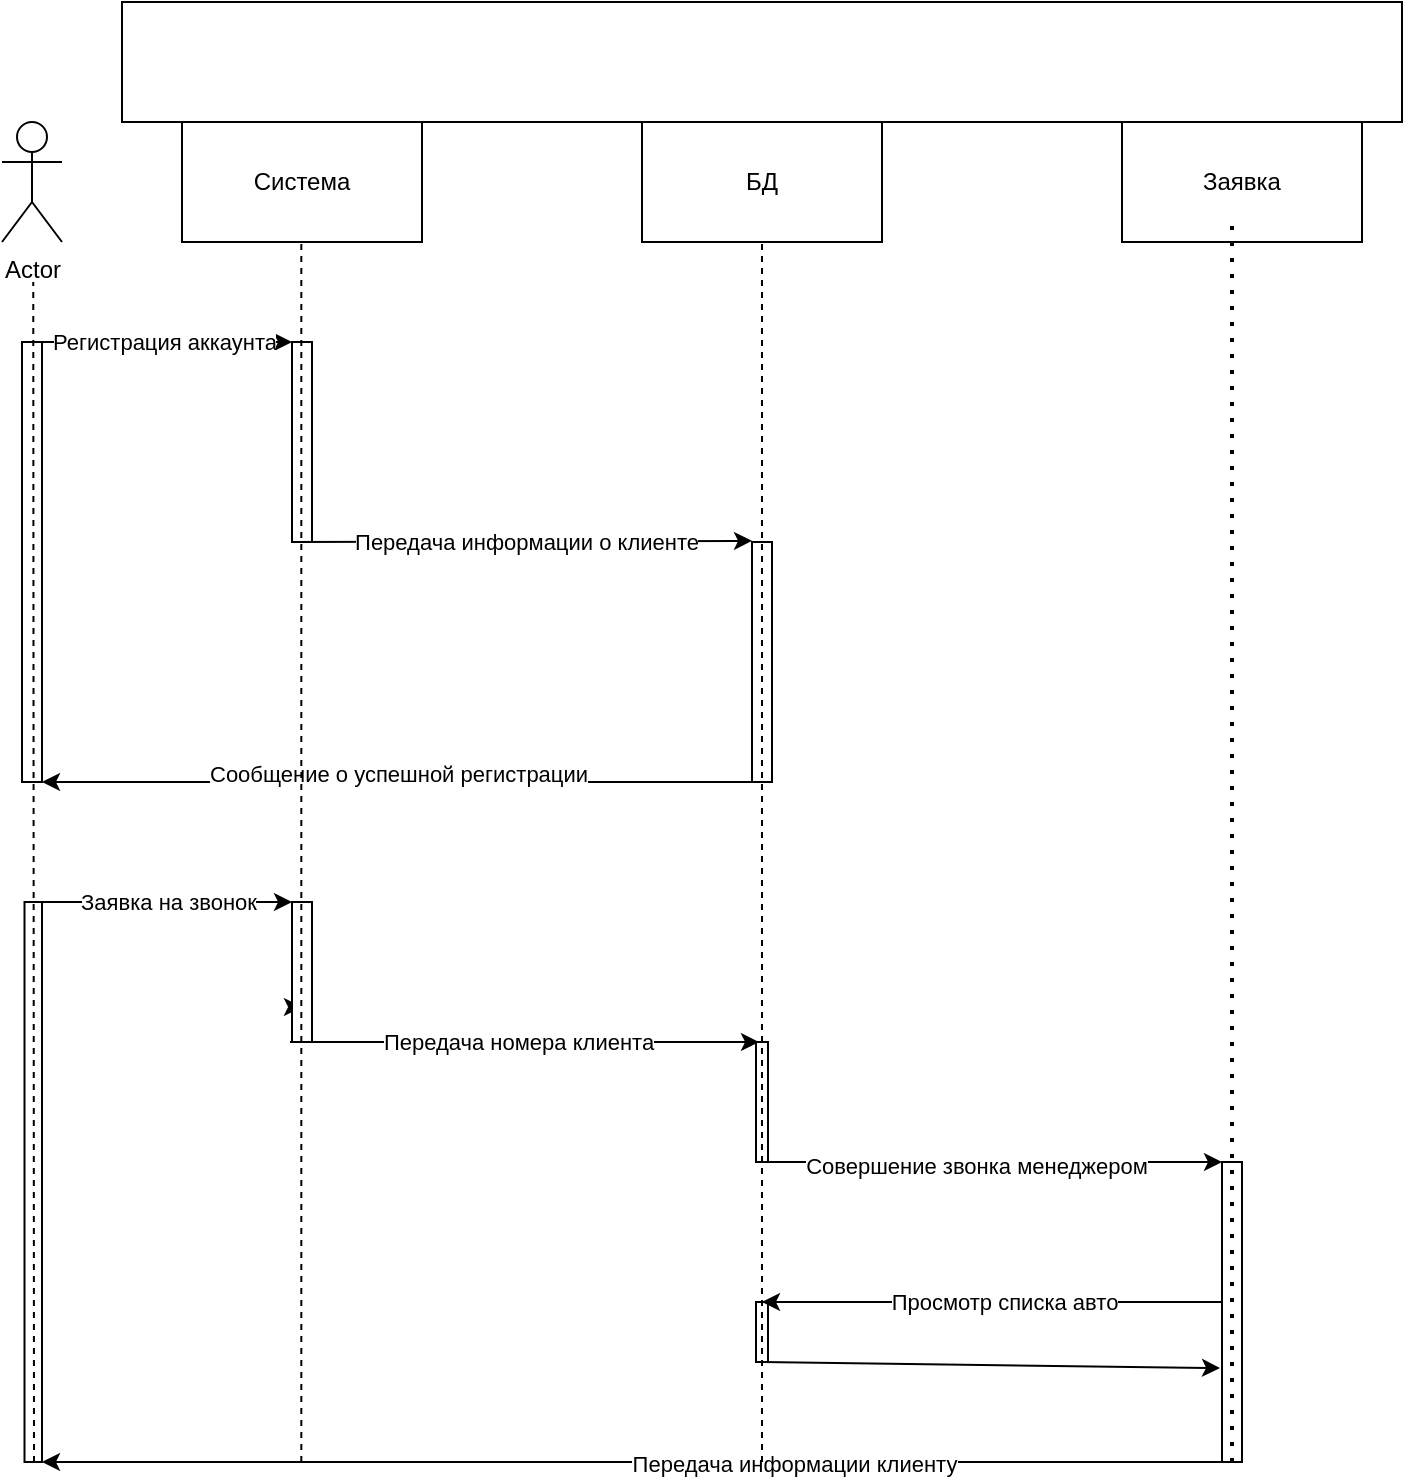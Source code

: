 <mxfile version="24.4.3" type="device">
  <diagram name="Страница — 1" id="QHOn-P8HXLBPO5xzApcb">
    <mxGraphModel dx="1155" dy="1828" grid="1" gridSize="10" guides="1" tooltips="1" connect="1" arrows="1" fold="1" page="1" pageScale="1" pageWidth="827" pageHeight="1169" math="0" shadow="0">
      <root>
        <mxCell id="0" />
        <mxCell id="1" parent="0" />
        <mxCell id="MOavhPdLPEPVDy6x7iFU-2" value="Actor" style="shape=umlActor;verticalLabelPosition=bottom;verticalAlign=top;html=1;outlineConnect=0;" vertex="1" parent="1">
          <mxGeometry x="60" y="20" width="30" height="60" as="geometry" />
        </mxCell>
        <mxCell id="MOavhPdLPEPVDy6x7iFU-3" value="" style="rounded=0;whiteSpace=wrap;html=1;" vertex="1" parent="1">
          <mxGeometry x="120" y="-40" width="640" height="60" as="geometry" />
        </mxCell>
        <mxCell id="MOavhPdLPEPVDy6x7iFU-4" value="Система" style="rounded=0;whiteSpace=wrap;html=1;" vertex="1" parent="1">
          <mxGeometry x="150" y="20" width="120" height="60" as="geometry" />
        </mxCell>
        <mxCell id="MOavhPdLPEPVDy6x7iFU-5" value="Заявка" style="rounded=0;whiteSpace=wrap;html=1;" vertex="1" parent="1">
          <mxGeometry x="620" y="20" width="120" height="60" as="geometry" />
        </mxCell>
        <mxCell id="MOavhPdLPEPVDy6x7iFU-6" value="БД" style="rounded=0;whiteSpace=wrap;html=1;" vertex="1" parent="1">
          <mxGeometry x="380" y="20" width="120" height="60" as="geometry" />
        </mxCell>
        <mxCell id="MOavhPdLPEPVDy6x7iFU-8" value="" style="rounded=0;whiteSpace=wrap;html=1;" vertex="1" parent="1">
          <mxGeometry x="71.25" y="410" width="8.75" height="280" as="geometry" />
        </mxCell>
        <mxCell id="MOavhPdLPEPVDy6x7iFU-38" style="edgeStyle=orthogonalEdgeStyle;rounded=0;orthogonalLoop=1;jettySize=auto;html=1;exitX=0;exitY=0.75;exitDx=0;exitDy=0;" edge="1" parent="1" source="MOavhPdLPEPVDy6x7iFU-9">
          <mxGeometry relative="1" as="geometry">
            <mxPoint x="210" y="463" as="targetPoint" />
          </mxGeometry>
        </mxCell>
        <mxCell id="MOavhPdLPEPVDy6x7iFU-9" value="" style="rounded=0;whiteSpace=wrap;html=1;" vertex="1" parent="1">
          <mxGeometry x="205" y="410" width="10" height="70" as="geometry" />
        </mxCell>
        <mxCell id="MOavhPdLPEPVDy6x7iFU-10" value="" style="endArrow=classic;html=1;rounded=0;entryX=0;entryY=0;entryDx=0;entryDy=0;endFill=1;" edge="1" parent="1" target="MOavhPdLPEPVDy6x7iFU-9">
          <mxGeometry width="50" height="50" relative="1" as="geometry">
            <mxPoint x="80" y="410" as="sourcePoint" />
            <mxPoint x="200" y="415" as="targetPoint" />
          </mxGeometry>
        </mxCell>
        <mxCell id="MOavhPdLPEPVDy6x7iFU-11" value="Заявка на звонок" style="edgeLabel;html=1;align=center;verticalAlign=middle;resizable=0;points=[];" vertex="1" connectable="0" parent="MOavhPdLPEPVDy6x7iFU-10">
          <mxGeometry x="0.067" y="1" relative="1" as="geometry">
            <mxPoint x="-4" y="1" as="offset" />
          </mxGeometry>
        </mxCell>
        <mxCell id="MOavhPdLPEPVDy6x7iFU-12" value="" style="endArrow=classic;html=1;rounded=0;entryX=0.25;entryY=0;entryDx=0;entryDy=0;endFill=1;" edge="1" parent="1" target="MOavhPdLPEPVDy6x7iFU-14">
          <mxGeometry width="50" height="50" relative="1" as="geometry">
            <mxPoint x="204" y="480" as="sourcePoint" />
            <mxPoint x="414" y="480" as="targetPoint" />
          </mxGeometry>
        </mxCell>
        <mxCell id="MOavhPdLPEPVDy6x7iFU-13" value="Передача номера клиента" style="edgeLabel;html=1;align=center;verticalAlign=middle;resizable=0;points=[];" vertex="1" connectable="0" parent="MOavhPdLPEPVDy6x7iFU-12">
          <mxGeometry x="-0.434" y="2" relative="1" as="geometry">
            <mxPoint x="47" y="2" as="offset" />
          </mxGeometry>
        </mxCell>
        <mxCell id="MOavhPdLPEPVDy6x7iFU-14" value="" style="rounded=0;whiteSpace=wrap;html=1;" vertex="1" parent="1">
          <mxGeometry x="437" y="480" width="6" height="60" as="geometry" />
        </mxCell>
        <mxCell id="MOavhPdLPEPVDy6x7iFU-16" value="" style="endArrow=classic;html=1;rounded=0;" edge="1" parent="1">
          <mxGeometry width="50" height="50" relative="1" as="geometry">
            <mxPoint x="440" y="540" as="sourcePoint" />
            <mxPoint x="670" y="540" as="targetPoint" />
          </mxGeometry>
        </mxCell>
        <mxCell id="MOavhPdLPEPVDy6x7iFU-18" value="Совершение звонка менеджером" style="edgeLabel;html=1;align=center;verticalAlign=middle;resizable=0;points=[];" vertex="1" connectable="0" parent="MOavhPdLPEPVDy6x7iFU-16">
          <mxGeometry x="-0.071" y="-2" relative="1" as="geometry">
            <mxPoint as="offset" />
          </mxGeometry>
        </mxCell>
        <mxCell id="MOavhPdLPEPVDy6x7iFU-17" value="" style="rounded=0;whiteSpace=wrap;html=1;" vertex="1" parent="1">
          <mxGeometry x="670" y="540" width="10" height="150" as="geometry" />
        </mxCell>
        <mxCell id="MOavhPdLPEPVDy6x7iFU-20" value="" style="rounded=0;whiteSpace=wrap;html=1;" vertex="1" parent="1">
          <mxGeometry x="437" y="610" width="6" height="30" as="geometry" />
        </mxCell>
        <mxCell id="MOavhPdLPEPVDy6x7iFU-21" value="" style="endArrow=classic;html=1;rounded=0;" edge="1" parent="1">
          <mxGeometry width="50" height="50" relative="1" as="geometry">
            <mxPoint x="670" y="610" as="sourcePoint" />
            <mxPoint x="440" y="610" as="targetPoint" />
          </mxGeometry>
        </mxCell>
        <mxCell id="MOavhPdLPEPVDy6x7iFU-22" value="Просмотр списка авто" style="edgeLabel;html=1;align=center;verticalAlign=middle;resizable=0;points=[];" vertex="1" connectable="0" parent="MOavhPdLPEPVDy6x7iFU-21">
          <mxGeometry x="0.255" y="-1" relative="1" as="geometry">
            <mxPoint x="35" y="1" as="offset" />
          </mxGeometry>
        </mxCell>
        <mxCell id="MOavhPdLPEPVDy6x7iFU-24" value="" style="endArrow=classic;html=1;rounded=0;entryX=1;entryY=1;entryDx=0;entryDy=0;" edge="1" parent="1" target="MOavhPdLPEPVDy6x7iFU-8">
          <mxGeometry width="50" height="50" relative="1" as="geometry">
            <mxPoint x="670" y="690" as="sourcePoint" />
            <mxPoint x="720" y="640" as="targetPoint" />
          </mxGeometry>
        </mxCell>
        <mxCell id="MOavhPdLPEPVDy6x7iFU-25" value="Передача информации клиенту" style="edgeLabel;html=1;align=center;verticalAlign=middle;resizable=0;points=[];" vertex="1" connectable="0" parent="MOavhPdLPEPVDy6x7iFU-24">
          <mxGeometry x="-0.275" y="1" relative="1" as="geometry">
            <mxPoint as="offset" />
          </mxGeometry>
        </mxCell>
        <mxCell id="MOavhPdLPEPVDy6x7iFU-26" value="" style="rounded=0;whiteSpace=wrap;html=1;" vertex="1" parent="1">
          <mxGeometry x="70" y="130" width="10" height="220" as="geometry" />
        </mxCell>
        <mxCell id="MOavhPdLPEPVDy6x7iFU-27" value="" style="endArrow=classic;html=1;rounded=0;entryX=0;entryY=0;entryDx=0;entryDy=0;" edge="1" parent="1" target="MOavhPdLPEPVDy6x7iFU-28">
          <mxGeometry width="50" height="50" relative="1" as="geometry">
            <mxPoint x="80" y="130" as="sourcePoint" />
            <mxPoint x="200" y="130" as="targetPoint" />
          </mxGeometry>
        </mxCell>
        <mxCell id="MOavhPdLPEPVDy6x7iFU-29" value="Регистрация аккаунта" style="edgeLabel;html=1;align=center;verticalAlign=middle;resizable=0;points=[];" vertex="1" connectable="0" parent="MOavhPdLPEPVDy6x7iFU-27">
          <mxGeometry x="-0.405" y="-3" relative="1" as="geometry">
            <mxPoint x="24" y="-3" as="offset" />
          </mxGeometry>
        </mxCell>
        <mxCell id="MOavhPdLPEPVDy6x7iFU-28" value="" style="rounded=0;whiteSpace=wrap;html=1;" vertex="1" parent="1">
          <mxGeometry x="205" y="130" width="10" height="100" as="geometry" />
        </mxCell>
        <mxCell id="MOavhPdLPEPVDy6x7iFU-30" value="" style="endArrow=classic;html=1;rounded=0;exitX=0;exitY=1;exitDx=0;exitDy=0;" edge="1" parent="1" source="MOavhPdLPEPVDy6x7iFU-28">
          <mxGeometry width="50" height="50" relative="1" as="geometry">
            <mxPoint x="227.5" y="229.43" as="sourcePoint" />
            <mxPoint x="435" y="229.43" as="targetPoint" />
            <Array as="points" />
          </mxGeometry>
        </mxCell>
        <mxCell id="MOavhPdLPEPVDy6x7iFU-32" value="Передача информации о клиенте" style="edgeLabel;html=1;align=center;verticalAlign=middle;resizable=0;points=[];" vertex="1" connectable="0" parent="MOavhPdLPEPVDy6x7iFU-30">
          <mxGeometry x="-0.184" relative="1" as="geometry">
            <mxPoint x="23" as="offset" />
          </mxGeometry>
        </mxCell>
        <mxCell id="MOavhPdLPEPVDy6x7iFU-31" value="" style="rounded=0;whiteSpace=wrap;html=1;" vertex="1" parent="1">
          <mxGeometry x="435" y="230" width="10" height="120" as="geometry" />
        </mxCell>
        <mxCell id="MOavhPdLPEPVDy6x7iFU-33" value="" style="endArrow=classic;html=1;rounded=0;entryX=1;entryY=1;entryDx=0;entryDy=0;exitX=0;exitY=1;exitDx=0;exitDy=0;" edge="1" parent="1" source="MOavhPdLPEPVDy6x7iFU-31" target="MOavhPdLPEPVDy6x7iFU-26">
          <mxGeometry width="50" height="50" relative="1" as="geometry">
            <mxPoint x="420" y="340" as="sourcePoint" />
            <mxPoint x="470" y="290" as="targetPoint" />
          </mxGeometry>
        </mxCell>
        <mxCell id="MOavhPdLPEPVDy6x7iFU-35" value="Сообщение о успешной регистрации&lt;div&gt;&lt;br&gt;&lt;/div&gt;" style="edgeLabel;html=1;align=center;verticalAlign=middle;resizable=0;points=[];" vertex="1" connectable="0" parent="MOavhPdLPEPVDy6x7iFU-33">
          <mxGeometry x="-0.001" y="3" relative="1" as="geometry">
            <mxPoint as="offset" />
          </mxGeometry>
        </mxCell>
        <mxCell id="MOavhPdLPEPVDy6x7iFU-37" value="" style="endArrow=none;dashed=1;html=1;rounded=0;" edge="1" parent="1">
          <mxGeometry width="50" height="50" relative="1" as="geometry">
            <mxPoint x="209.66" y="690" as="sourcePoint" />
            <mxPoint x="209.66" y="80" as="targetPoint" />
          </mxGeometry>
        </mxCell>
        <mxCell id="MOavhPdLPEPVDy6x7iFU-36" value="" style="endArrow=classic;html=1;rounded=0;entryX=-0.1;entryY=0.687;entryDx=0;entryDy=0;entryPerimeter=0;" edge="1" parent="1" target="MOavhPdLPEPVDy6x7iFU-17">
          <mxGeometry width="50" height="50" relative="1" as="geometry">
            <mxPoint x="440" y="640" as="sourcePoint" />
            <mxPoint x="490" y="590" as="targetPoint" />
          </mxGeometry>
        </mxCell>
        <mxCell id="MOavhPdLPEPVDy6x7iFU-40" value="" style="endArrow=none;dashed=1;html=1;rounded=0;" edge="1" parent="1">
          <mxGeometry width="50" height="50" relative="1" as="geometry">
            <mxPoint x="76" y="690" as="sourcePoint" />
            <mxPoint x="75.63" y="100" as="targetPoint" />
          </mxGeometry>
        </mxCell>
        <mxCell id="MOavhPdLPEPVDy6x7iFU-42" value="" style="endArrow=none;dashed=1;html=1;rounded=0;" edge="1" parent="1">
          <mxGeometry width="50" height="50" relative="1" as="geometry">
            <mxPoint x="440" y="690" as="sourcePoint" />
            <mxPoint x="440" y="80" as="targetPoint" />
          </mxGeometry>
        </mxCell>
        <mxCell id="MOavhPdLPEPVDy6x7iFU-43" value="" style="endArrow=none;dashed=1;html=1;dashPattern=1 3;strokeWidth=2;rounded=0;exitX=0.5;exitY=1;exitDx=0;exitDy=0;" edge="1" parent="1" source="MOavhPdLPEPVDy6x7iFU-17">
          <mxGeometry width="50" height="50" relative="1" as="geometry">
            <mxPoint x="675" y="682.05" as="sourcePoint" />
            <mxPoint x="675" y="70" as="targetPoint" />
          </mxGeometry>
        </mxCell>
      </root>
    </mxGraphModel>
  </diagram>
</mxfile>
